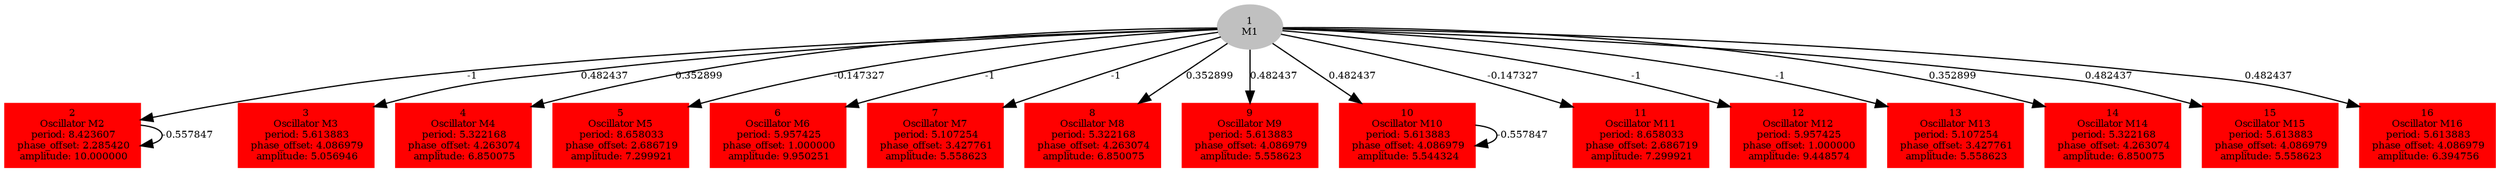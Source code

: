  digraph g{ forcelabels=true;
1[label=<1<BR/>M1>,color="grey",style=filled,fontsize=8];
2 [label=<2<BR />Oscillator M2<BR /> period: 8.423607<BR /> phase_offset: 2.285420<BR /> amplitude: 10.000000>, shape=box,color=red,style=filled,fontsize=8];3 [label=<3<BR />Oscillator M3<BR /> period: 5.613883<BR /> phase_offset: 4.086979<BR /> amplitude: 5.056946>, shape=box,color=red,style=filled,fontsize=8];4 [label=<4<BR />Oscillator M4<BR /> period: 5.322168<BR /> phase_offset: 4.263074<BR /> amplitude: 6.850075>, shape=box,color=red,style=filled,fontsize=8];5 [label=<5<BR />Oscillator M5<BR /> period: 8.658033<BR /> phase_offset: 2.686719<BR /> amplitude: 7.299921>, shape=box,color=red,style=filled,fontsize=8];6 [label=<6<BR />Oscillator M6<BR /> period: 5.957425<BR /> phase_offset: 1.000000<BR /> amplitude: 9.950251>, shape=box,color=red,style=filled,fontsize=8];7 [label=<7<BR />Oscillator M7<BR /> period: 5.107254<BR /> phase_offset: 3.427761<BR /> amplitude: 5.558623>, shape=box,color=red,style=filled,fontsize=8];8 [label=<8<BR />Oscillator M8<BR /> period: 5.322168<BR /> phase_offset: 4.263074<BR /> amplitude: 6.850075>, shape=box,color=red,style=filled,fontsize=8];9 [label=<9<BR />Oscillator M9<BR /> period: 5.613883<BR /> phase_offset: 4.086979<BR /> amplitude: 5.558623>, shape=box,color=red,style=filled,fontsize=8];10 [label=<10<BR />Oscillator M10<BR /> period: 5.613883<BR /> phase_offset: 4.086979<BR /> amplitude: 5.544324>, shape=box,color=red,style=filled,fontsize=8];11 [label=<11<BR />Oscillator M11<BR /> period: 8.658033<BR /> phase_offset: 2.686719<BR /> amplitude: 7.299921>, shape=box,color=red,style=filled,fontsize=8];12 [label=<12<BR />Oscillator M12<BR /> period: 5.957425<BR /> phase_offset: 1.000000<BR /> amplitude: 9.448574>, shape=box,color=red,style=filled,fontsize=8];13 [label=<13<BR />Oscillator M13<BR /> period: 5.107254<BR /> phase_offset: 3.427761<BR /> amplitude: 5.558623>, shape=box,color=red,style=filled,fontsize=8];14 [label=<14<BR />Oscillator M14<BR /> period: 5.322168<BR /> phase_offset: 4.263074<BR /> amplitude: 6.850075>, shape=box,color=red,style=filled,fontsize=8];15 [label=<15<BR />Oscillator M15<BR /> period: 5.613883<BR /> phase_offset: 4.086979<BR /> amplitude: 5.558623>, shape=box,color=red,style=filled,fontsize=8];16 [label=<16<BR />Oscillator M16<BR /> period: 5.613883<BR /> phase_offset: 4.086979<BR /> amplitude: 6.394756>, shape=box,color=red,style=filled,fontsize=8];1 -> 2[label="-1 ",fontsize="8"];
1 -> 3[label="0.482437 ",fontsize="8"];
1 -> 4[label="0.352899 ",fontsize="8"];
1 -> 5[label="-0.147327 ",fontsize="8"];
1 -> 6[label="-1 ",fontsize="8"];
1 -> 7[label="-1 ",fontsize="8"];
1 -> 8[label="0.352899 ",fontsize="8"];
1 -> 9[label="0.482437 ",fontsize="8"];
1 -> 10[label="0.482437 ",fontsize="8"];
1 -> 11[label="-0.147327 ",fontsize="8"];
1 -> 12[label="-1 ",fontsize="8"];
1 -> 13[label="-1 ",fontsize="8"];
1 -> 14[label="0.352899 ",fontsize="8"];
1 -> 15[label="0.482437 ",fontsize="8"];
1 -> 16[label="0.482437 ",fontsize="8"];
2 -> 2[label="-0.557847 ",fontsize="8"];
10 -> 10[label="-0.557847 ",fontsize="8"];
 }
